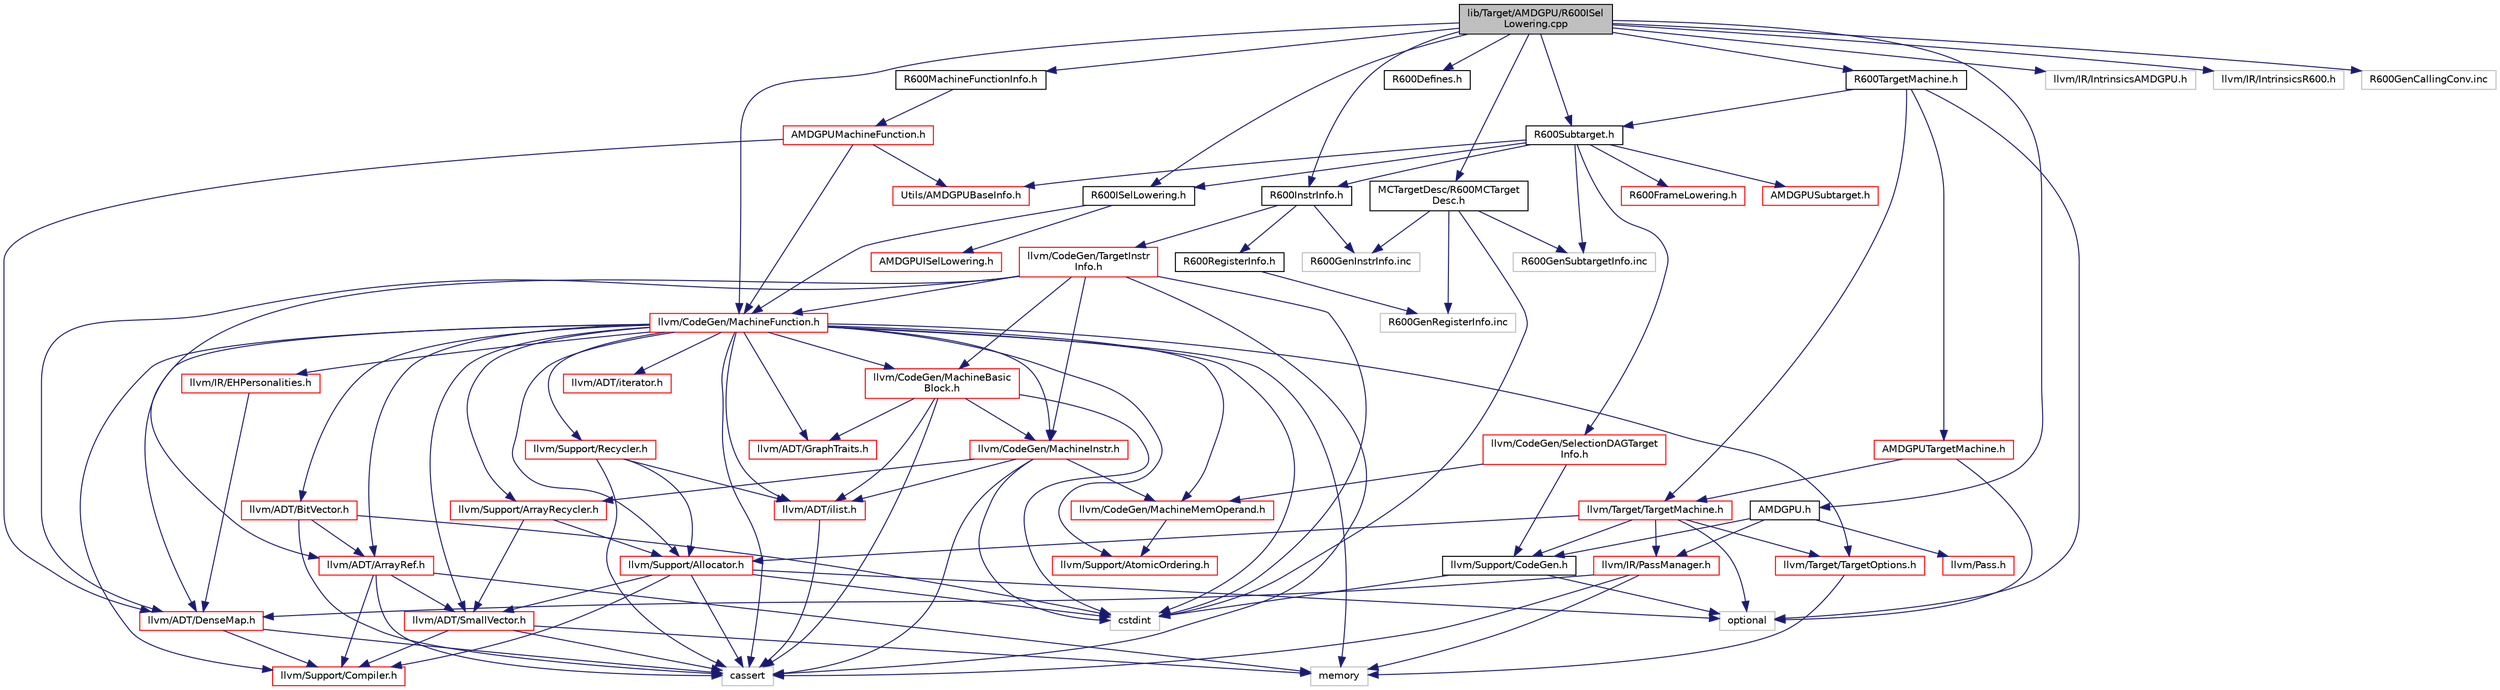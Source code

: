 digraph "lib/Target/AMDGPU/R600ISelLowering.cpp"
{
 // LATEX_PDF_SIZE
  bgcolor="transparent";
  edge [fontname="Helvetica",fontsize="10",labelfontname="Helvetica",labelfontsize="10"];
  node [fontname="Helvetica",fontsize="10",shape=record];
  Node1 [label="lib/Target/AMDGPU/R600ISel\lLowering.cpp",height=0.2,width=0.4,color="black", fillcolor="grey75", style="filled", fontcolor="black",tooltip=" "];
  Node1 -> Node2 [color="midnightblue",fontsize="10",style="solid",fontname="Helvetica"];
  Node2 [label="R600ISelLowering.h",height=0.2,width=0.4,color="black",URL="$R600ISelLowering_8h.html",tooltip=" "];
  Node2 -> Node3 [color="midnightblue",fontsize="10",style="solid",fontname="Helvetica"];
  Node3 [label="AMDGPUISelLowering.h",height=0.2,width=0.4,color="red",URL="$AMDGPUISelLowering_8h.html",tooltip=" "];
  Node2 -> Node185 [color="midnightblue",fontsize="10",style="solid",fontname="Helvetica"];
  Node185 [label="llvm/CodeGen/MachineFunction.h",height=0.2,width=0.4,color="red",URL="$MachineFunction_8h.html",tooltip=" "];
  Node185 -> Node49 [color="midnightblue",fontsize="10",style="solid",fontname="Helvetica"];
  Node49 [label="llvm/ADT/ArrayRef.h",height=0.2,width=0.4,color="red",URL="$ArrayRef_8h.html",tooltip=" "];
  Node49 -> Node5 [color="midnightblue",fontsize="10",style="solid",fontname="Helvetica"];
  Node5 [label="llvm/ADT/SmallVector.h",height=0.2,width=0.4,color="red",URL="$SmallVector_8h.html",tooltip=" "];
  Node5 -> Node6 [color="midnightblue",fontsize="10",style="solid",fontname="Helvetica"];
  Node6 [label="llvm/Support/Compiler.h",height=0.2,width=0.4,color="red",URL="$Compiler_8h.html",tooltip=" "];
  Node5 -> Node13 [color="midnightblue",fontsize="10",style="solid",fontname="Helvetica"];
  Node13 [label="cassert",height=0.2,width=0.4,color="grey75",tooltip=" "];
  Node5 -> Node21 [color="midnightblue",fontsize="10",style="solid",fontname="Helvetica"];
  Node21 [label="memory",height=0.2,width=0.4,color="grey75",tooltip=" "];
  Node49 -> Node6 [color="midnightblue",fontsize="10",style="solid",fontname="Helvetica"];
  Node49 -> Node13 [color="midnightblue",fontsize="10",style="solid",fontname="Helvetica"];
  Node49 -> Node21 [color="midnightblue",fontsize="10",style="solid",fontname="Helvetica"];
  Node185 -> Node186 [color="midnightblue",fontsize="10",style="solid",fontname="Helvetica"];
  Node186 [label="llvm/ADT/BitVector.h",height=0.2,width=0.4,color="red",URL="$BitVector_8h.html",tooltip=" "];
  Node186 -> Node49 [color="midnightblue",fontsize="10",style="solid",fontname="Helvetica"];
  Node186 -> Node13 [color="midnightblue",fontsize="10",style="solid",fontname="Helvetica"];
  Node186 -> Node26 [color="midnightblue",fontsize="10",style="solid",fontname="Helvetica"];
  Node26 [label="cstdint",height=0.2,width=0.4,color="grey75",tooltip=" "];
  Node185 -> Node66 [color="midnightblue",fontsize="10",style="solid",fontname="Helvetica"];
  Node66 [label="llvm/ADT/DenseMap.h",height=0.2,width=0.4,color="red",URL="$DenseMap_8h.html",tooltip=" "];
  Node66 -> Node6 [color="midnightblue",fontsize="10",style="solid",fontname="Helvetica"];
  Node66 -> Node13 [color="midnightblue",fontsize="10",style="solid",fontname="Helvetica"];
  Node185 -> Node160 [color="midnightblue",fontsize="10",style="solid",fontname="Helvetica"];
  Node160 [label="llvm/ADT/GraphTraits.h",height=0.2,width=0.4,color="red",URL="$GraphTraits_8h.html",tooltip=" "];
  Node185 -> Node5 [color="midnightblue",fontsize="10",style="solid",fontname="Helvetica"];
  Node185 -> Node100 [color="midnightblue",fontsize="10",style="solid",fontname="Helvetica"];
  Node100 [label="llvm/ADT/ilist.h",height=0.2,width=0.4,color="red",URL="$ilist_8h.html",tooltip=" "];
  Node100 -> Node13 [color="midnightblue",fontsize="10",style="solid",fontname="Helvetica"];
  Node185 -> Node54 [color="midnightblue",fontsize="10",style="solid",fontname="Helvetica"];
  Node54 [label="llvm/ADT/iterator.h",height=0.2,width=0.4,color="red",URL="$iterator_8h.html",tooltip=" "];
  Node185 -> Node187 [color="midnightblue",fontsize="10",style="solid",fontname="Helvetica"];
  Node187 [label="llvm/CodeGen/MachineBasic\lBlock.h",height=0.2,width=0.4,color="red",URL="$MachineBasicBlock_8h.html",tooltip=" "];
  Node187 -> Node160 [color="midnightblue",fontsize="10",style="solid",fontname="Helvetica"];
  Node187 -> Node100 [color="midnightblue",fontsize="10",style="solid",fontname="Helvetica"];
  Node187 -> Node189 [color="midnightblue",fontsize="10",style="solid",fontname="Helvetica"];
  Node189 [label="llvm/CodeGen/MachineInstr.h",height=0.2,width=0.4,color="red",URL="$MachineInstr_8h.html",tooltip=" "];
  Node189 -> Node100 [color="midnightblue",fontsize="10",style="solid",fontname="Helvetica"];
  Node189 -> Node192 [color="midnightblue",fontsize="10",style="solid",fontname="Helvetica"];
  Node192 [label="llvm/CodeGen/MachineMemOperand.h",height=0.2,width=0.4,color="red",URL="$MachineMemOperand_8h.html",tooltip=" "];
  Node192 -> Node116 [color="midnightblue",fontsize="10",style="solid",fontname="Helvetica"];
  Node116 [label="llvm/Support/AtomicOrdering.h",height=0.2,width=0.4,color="red",URL="$AtomicOrdering_8h.html",tooltip=" "];
  Node189 -> Node212 [color="midnightblue",fontsize="10",style="solid",fontname="Helvetica"];
  Node212 [label="llvm/Support/ArrayRecycler.h",height=0.2,width=0.4,color="red",URL="$ArrayRecycler_8h.html",tooltip=" "];
  Node212 -> Node5 [color="midnightblue",fontsize="10",style="solid",fontname="Helvetica"];
  Node212 -> Node167 [color="midnightblue",fontsize="10",style="solid",fontname="Helvetica"];
  Node167 [label="llvm/Support/Allocator.h",height=0.2,width=0.4,color="red",URL="$Allocator_8h.html",tooltip=" "];
  Node167 -> Node5 [color="midnightblue",fontsize="10",style="solid",fontname="Helvetica"];
  Node167 -> Node6 [color="midnightblue",fontsize="10",style="solid",fontname="Helvetica"];
  Node167 -> Node13 [color="midnightblue",fontsize="10",style="solid",fontname="Helvetica"];
  Node167 -> Node26 [color="midnightblue",fontsize="10",style="solid",fontname="Helvetica"];
  Node167 -> Node39 [color="midnightblue",fontsize="10",style="solid",fontname="Helvetica"];
  Node39 [label="optional",height=0.2,width=0.4,color="grey75",tooltip=" "];
  Node189 -> Node13 [color="midnightblue",fontsize="10",style="solid",fontname="Helvetica"];
  Node189 -> Node26 [color="midnightblue",fontsize="10",style="solid",fontname="Helvetica"];
  Node187 -> Node13 [color="midnightblue",fontsize="10",style="solid",fontname="Helvetica"];
  Node187 -> Node26 [color="midnightblue",fontsize="10",style="solid",fontname="Helvetica"];
  Node185 -> Node189 [color="midnightblue",fontsize="10",style="solid",fontname="Helvetica"];
  Node185 -> Node192 [color="midnightblue",fontsize="10",style="solid",fontname="Helvetica"];
  Node185 -> Node218 [color="midnightblue",fontsize="10",style="solid",fontname="Helvetica"];
  Node218 [label="llvm/IR/EHPersonalities.h",height=0.2,width=0.4,color="red",URL="$EHPersonalities_8h.html",tooltip=" "];
  Node218 -> Node66 [color="midnightblue",fontsize="10",style="solid",fontname="Helvetica"];
  Node185 -> Node167 [color="midnightblue",fontsize="10",style="solid",fontname="Helvetica"];
  Node185 -> Node212 [color="midnightblue",fontsize="10",style="solid",fontname="Helvetica"];
  Node185 -> Node116 [color="midnightblue",fontsize="10",style="solid",fontname="Helvetica"];
  Node185 -> Node6 [color="midnightblue",fontsize="10",style="solid",fontname="Helvetica"];
  Node185 -> Node219 [color="midnightblue",fontsize="10",style="solid",fontname="Helvetica"];
  Node219 [label="llvm/Support/Recycler.h",height=0.2,width=0.4,color="red",URL="$Recycler_8h.html",tooltip=" "];
  Node219 -> Node100 [color="midnightblue",fontsize="10",style="solid",fontname="Helvetica"];
  Node219 -> Node167 [color="midnightblue",fontsize="10",style="solid",fontname="Helvetica"];
  Node219 -> Node13 [color="midnightblue",fontsize="10",style="solid",fontname="Helvetica"];
  Node185 -> Node220 [color="midnightblue",fontsize="10",style="solid",fontname="Helvetica"];
  Node220 [label="llvm/Target/TargetOptions.h",height=0.2,width=0.4,color="red",URL="$TargetOptions_8h.html",tooltip=" "];
  Node220 -> Node21 [color="midnightblue",fontsize="10",style="solid",fontname="Helvetica"];
  Node185 -> Node13 [color="midnightblue",fontsize="10",style="solid",fontname="Helvetica"];
  Node185 -> Node26 [color="midnightblue",fontsize="10",style="solid",fontname="Helvetica"];
  Node185 -> Node21 [color="midnightblue",fontsize="10",style="solid",fontname="Helvetica"];
  Node1 -> Node226 [color="midnightblue",fontsize="10",style="solid",fontname="Helvetica"];
  Node226 [label="AMDGPU.h",height=0.2,width=0.4,color="black",URL="$AMDGPU_8h.html",tooltip=" "];
  Node226 -> Node73 [color="midnightblue",fontsize="10",style="solid",fontname="Helvetica"];
  Node73 [label="llvm/IR/PassManager.h",height=0.2,width=0.4,color="red",URL="$PassManager_8h.html",tooltip=" "];
  Node73 -> Node66 [color="midnightblue",fontsize="10",style="solid",fontname="Helvetica"];
  Node73 -> Node13 [color="midnightblue",fontsize="10",style="solid",fontname="Helvetica"];
  Node73 -> Node21 [color="midnightblue",fontsize="10",style="solid",fontname="Helvetica"];
  Node226 -> Node227 [color="midnightblue",fontsize="10",style="solid",fontname="Helvetica"];
  Node227 [label="llvm/Pass.h",height=0.2,width=0.4,color="red",URL="$Pass_8h.html",tooltip=" "];
  Node226 -> Node91 [color="midnightblue",fontsize="10",style="solid",fontname="Helvetica"];
  Node91 [label="llvm/Support/CodeGen.h",height=0.2,width=0.4,color="black",URL="$CodeGen_8h.html",tooltip=" "];
  Node91 -> Node26 [color="midnightblue",fontsize="10",style="solid",fontname="Helvetica"];
  Node91 -> Node39 [color="midnightblue",fontsize="10",style="solid",fontname="Helvetica"];
  Node1 -> Node234 [color="midnightblue",fontsize="10",style="solid",fontname="Helvetica"];
  Node234 [label="MCTargetDesc/R600MCTarget\lDesc.h",height=0.2,width=0.4,color="black",URL="$R600MCTargetDesc_8h.html",tooltip=" "];
  Node234 -> Node26 [color="midnightblue",fontsize="10",style="solid",fontname="Helvetica"];
  Node234 -> Node235 [color="midnightblue",fontsize="10",style="solid",fontname="Helvetica"];
  Node235 [label="R600GenRegisterInfo.inc",height=0.2,width=0.4,color="grey75",tooltip=" "];
  Node234 -> Node236 [color="midnightblue",fontsize="10",style="solid",fontname="Helvetica"];
  Node236 [label="R600GenInstrInfo.inc",height=0.2,width=0.4,color="grey75",tooltip=" "];
  Node234 -> Node237 [color="midnightblue",fontsize="10",style="solid",fontname="Helvetica"];
  Node237 [label="R600GenSubtargetInfo.inc",height=0.2,width=0.4,color="grey75",tooltip=" "];
  Node1 -> Node238 [color="midnightblue",fontsize="10",style="solid",fontname="Helvetica"];
  Node238 [label="R600Defines.h",height=0.2,width=0.4,color="black",URL="$R600Defines_8h.html",tooltip=" "];
  Node1 -> Node239 [color="midnightblue",fontsize="10",style="solid",fontname="Helvetica"];
  Node239 [label="R600InstrInfo.h",height=0.2,width=0.4,color="black",URL="$R600InstrInfo_8h.html",tooltip=" "];
  Node239 -> Node240 [color="midnightblue",fontsize="10",style="solid",fontname="Helvetica"];
  Node240 [label="R600RegisterInfo.h",height=0.2,width=0.4,color="black",URL="$R600RegisterInfo_8h.html",tooltip=" "];
  Node240 -> Node235 [color="midnightblue",fontsize="10",style="solid",fontname="Helvetica"];
  Node239 -> Node241 [color="midnightblue",fontsize="10",style="solid",fontname="Helvetica"];
  Node241 [label="llvm/CodeGen/TargetInstr\lInfo.h",height=0.2,width=0.4,color="red",URL="$TargetInstrInfo_8h.html",tooltip=" "];
  Node241 -> Node49 [color="midnightblue",fontsize="10",style="solid",fontname="Helvetica"];
  Node241 -> Node66 [color="midnightblue",fontsize="10",style="solid",fontname="Helvetica"];
  Node241 -> Node187 [color="midnightblue",fontsize="10",style="solid",fontname="Helvetica"];
  Node241 -> Node185 [color="midnightblue",fontsize="10",style="solid",fontname="Helvetica"];
  Node241 -> Node189 [color="midnightblue",fontsize="10",style="solid",fontname="Helvetica"];
  Node241 -> Node13 [color="midnightblue",fontsize="10",style="solid",fontname="Helvetica"];
  Node241 -> Node26 [color="midnightblue",fontsize="10",style="solid",fontname="Helvetica"];
  Node239 -> Node236 [color="midnightblue",fontsize="10",style="solid",fontname="Helvetica"];
  Node1 -> Node273 [color="midnightblue",fontsize="10",style="solid",fontname="Helvetica"];
  Node273 [label="R600MachineFunctionInfo.h",height=0.2,width=0.4,color="black",URL="$R600MachineFunctionInfo_8h.html",tooltip=" "];
  Node273 -> Node274 [color="midnightblue",fontsize="10",style="solid",fontname="Helvetica"];
  Node274 [label="AMDGPUMachineFunction.h",height=0.2,width=0.4,color="red",URL="$AMDGPUMachineFunction_8h.html",tooltip=" "];
  Node274 -> Node275 [color="midnightblue",fontsize="10",style="solid",fontname="Helvetica"];
  Node275 [label="Utils/AMDGPUBaseInfo.h",height=0.2,width=0.4,color="red",URL="$AMDGPUBaseInfo_8h.html",tooltip=" "];
  Node274 -> Node66 [color="midnightblue",fontsize="10",style="solid",fontname="Helvetica"];
  Node274 -> Node185 [color="midnightblue",fontsize="10",style="solid",fontname="Helvetica"];
  Node1 -> Node278 [color="midnightblue",fontsize="10",style="solid",fontname="Helvetica"];
  Node278 [label="R600Subtarget.h",height=0.2,width=0.4,color="black",URL="$R600Subtarget_8h.html",tooltip=" "];
  Node278 -> Node279 [color="midnightblue",fontsize="10",style="solid",fontname="Helvetica"];
  Node279 [label="AMDGPUSubtarget.h",height=0.2,width=0.4,color="red",URL="$AMDGPUSubtarget_8h.html",tooltip=" "];
  Node278 -> Node280 [color="midnightblue",fontsize="10",style="solid",fontname="Helvetica"];
  Node280 [label="R600FrameLowering.h",height=0.2,width=0.4,color="red",URL="$R600FrameLowering_8h.html",tooltip=" "];
  Node278 -> Node2 [color="midnightblue",fontsize="10",style="solid",fontname="Helvetica"];
  Node278 -> Node239 [color="midnightblue",fontsize="10",style="solid",fontname="Helvetica"];
  Node278 -> Node275 [color="midnightblue",fontsize="10",style="solid",fontname="Helvetica"];
  Node278 -> Node283 [color="midnightblue",fontsize="10",style="solid",fontname="Helvetica"];
  Node283 [label="llvm/CodeGen/SelectionDAGTarget\lInfo.h",height=0.2,width=0.4,color="red",URL="$SelectionDAGTargetInfo_8h.html",tooltip=" "];
  Node283 -> Node192 [color="midnightblue",fontsize="10",style="solid",fontname="Helvetica"];
  Node283 -> Node91 [color="midnightblue",fontsize="10",style="solid",fontname="Helvetica"];
  Node278 -> Node237 [color="midnightblue",fontsize="10",style="solid",fontname="Helvetica"];
  Node1 -> Node284 [color="midnightblue",fontsize="10",style="solid",fontname="Helvetica"];
  Node284 [label="R600TargetMachine.h",height=0.2,width=0.4,color="black",URL="$R600TargetMachine_8h.html",tooltip=" "];
  Node284 -> Node285 [color="midnightblue",fontsize="10",style="solid",fontname="Helvetica"];
  Node285 [label="AMDGPUTargetMachine.h",height=0.2,width=0.4,color="red",URL="$AMDGPUTargetMachine_8h.html",tooltip=" "];
  Node285 -> Node305 [color="midnightblue",fontsize="10",style="solid",fontname="Helvetica"];
  Node305 [label="llvm/Target/TargetMachine.h",height=0.2,width=0.4,color="red",URL="$Target_2TargetMachine_8h.html",tooltip=" "];
  Node305 -> Node73 [color="midnightblue",fontsize="10",style="solid",fontname="Helvetica"];
  Node305 -> Node167 [color="midnightblue",fontsize="10",style="solid",fontname="Helvetica"];
  Node305 -> Node91 [color="midnightblue",fontsize="10",style="solid",fontname="Helvetica"];
  Node305 -> Node220 [color="midnightblue",fontsize="10",style="solid",fontname="Helvetica"];
  Node305 -> Node39 [color="midnightblue",fontsize="10",style="solid",fontname="Helvetica"];
  Node285 -> Node39 [color="midnightblue",fontsize="10",style="solid",fontname="Helvetica"];
  Node284 -> Node278 [color="midnightblue",fontsize="10",style="solid",fontname="Helvetica"];
  Node284 -> Node305 [color="midnightblue",fontsize="10",style="solid",fontname="Helvetica"];
  Node284 -> Node39 [color="midnightblue",fontsize="10",style="solid",fontname="Helvetica"];
  Node1 -> Node185 [color="midnightblue",fontsize="10",style="solid",fontname="Helvetica"];
  Node1 -> Node309 [color="midnightblue",fontsize="10",style="solid",fontname="Helvetica"];
  Node309 [label="llvm/IR/IntrinsicsAMDGPU.h",height=0.2,width=0.4,color="grey75",tooltip=" "];
  Node1 -> Node310 [color="midnightblue",fontsize="10",style="solid",fontname="Helvetica"];
  Node310 [label="llvm/IR/IntrinsicsR600.h",height=0.2,width=0.4,color="grey75",tooltip=" "];
  Node1 -> Node311 [color="midnightblue",fontsize="10",style="solid",fontname="Helvetica"];
  Node311 [label="R600GenCallingConv.inc",height=0.2,width=0.4,color="grey75",tooltip=" "];
}
